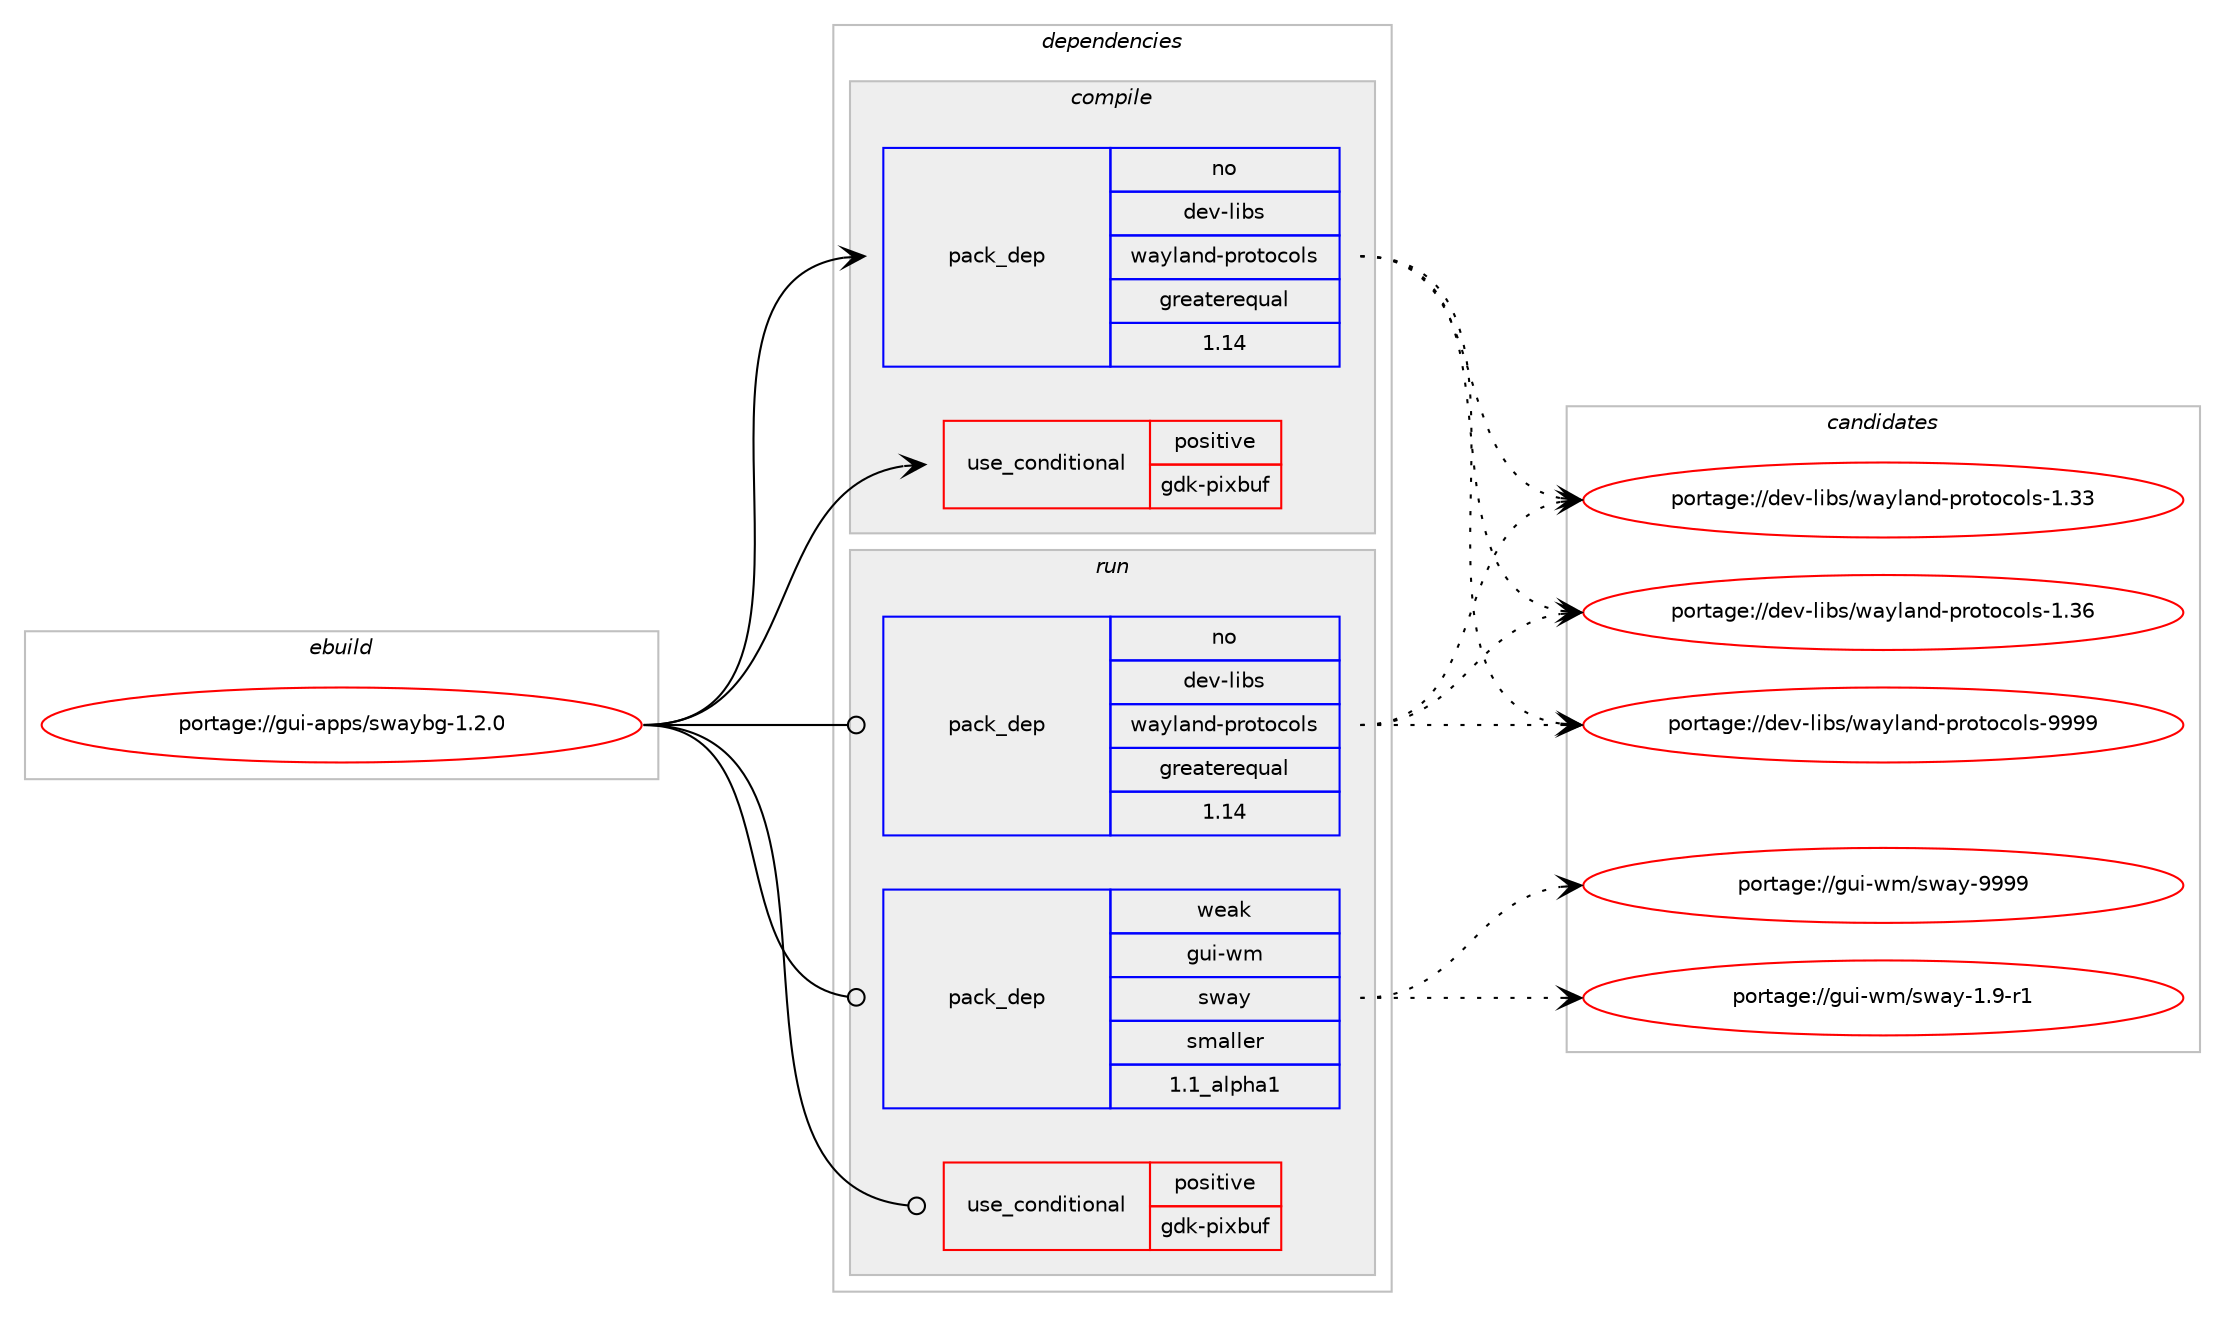 digraph prolog {

# *************
# Graph options
# *************

newrank=true;
concentrate=true;
compound=true;
graph [rankdir=LR,fontname=Helvetica,fontsize=10,ranksep=1.5];#, ranksep=2.5, nodesep=0.2];
edge  [arrowhead=vee];
node  [fontname=Helvetica,fontsize=10];

# **********
# The ebuild
# **********

subgraph cluster_leftcol {
color=gray;
rank=same;
label=<<i>ebuild</i>>;
id [label="portage://gui-apps/swaybg-1.2.0", color=red, width=4, href="../gui-apps/swaybg-1.2.0.svg"];
}

# ****************
# The dependencies
# ****************

subgraph cluster_midcol {
color=gray;
label=<<i>dependencies</i>>;
subgraph cluster_compile {
fillcolor="#eeeeee";
style=filled;
label=<<i>compile</i>>;
subgraph cond64684 {
dependency120829 [label=<<TABLE BORDER="0" CELLBORDER="1" CELLSPACING="0" CELLPADDING="4"><TR><TD ROWSPAN="3" CELLPADDING="10">use_conditional</TD></TR><TR><TD>positive</TD></TR><TR><TD>gdk-pixbuf</TD></TR></TABLE>>, shape=none, color=red];
# *** BEGIN UNKNOWN DEPENDENCY TYPE (TODO) ***
# dependency120829 -> package_dependency(portage://gui-apps/swaybg-1.2.0,install,no,x11-libs,gdk-pixbuf,none,[,,],[],[])
# *** END UNKNOWN DEPENDENCY TYPE (TODO) ***

}
id:e -> dependency120829:w [weight=20,style="solid",arrowhead="vee"];
# *** BEGIN UNKNOWN DEPENDENCY TYPE (TODO) ***
# id -> package_dependency(portage://gui-apps/swaybg-1.2.0,install,no,dev-libs,wayland,none,[,,],[],[])
# *** END UNKNOWN DEPENDENCY TYPE (TODO) ***

subgraph pack54608 {
dependency120830 [label=<<TABLE BORDER="0" CELLBORDER="1" CELLSPACING="0" CELLPADDING="4" WIDTH="220"><TR><TD ROWSPAN="6" CELLPADDING="30">pack_dep</TD></TR><TR><TD WIDTH="110">no</TD></TR><TR><TD>dev-libs</TD></TR><TR><TD>wayland-protocols</TD></TR><TR><TD>greaterequal</TD></TR><TR><TD>1.14</TD></TR></TABLE>>, shape=none, color=blue];
}
id:e -> dependency120830:w [weight=20,style="solid",arrowhead="vee"];
# *** BEGIN UNKNOWN DEPENDENCY TYPE (TODO) ***
# id -> package_dependency(portage://gui-apps/swaybg-1.2.0,install,no,x11-libs,cairo,none,[,,],[],[])
# *** END UNKNOWN DEPENDENCY TYPE (TODO) ***

}
subgraph cluster_compileandrun {
fillcolor="#eeeeee";
style=filled;
label=<<i>compile and run</i>>;
}
subgraph cluster_run {
fillcolor="#eeeeee";
style=filled;
label=<<i>run</i>>;
subgraph cond64685 {
dependency120831 [label=<<TABLE BORDER="0" CELLBORDER="1" CELLSPACING="0" CELLPADDING="4"><TR><TD ROWSPAN="3" CELLPADDING="10">use_conditional</TD></TR><TR><TD>positive</TD></TR><TR><TD>gdk-pixbuf</TD></TR></TABLE>>, shape=none, color=red];
# *** BEGIN UNKNOWN DEPENDENCY TYPE (TODO) ***
# dependency120831 -> package_dependency(portage://gui-apps/swaybg-1.2.0,run,no,x11-libs,gdk-pixbuf,none,[,,],[],[])
# *** END UNKNOWN DEPENDENCY TYPE (TODO) ***

}
id:e -> dependency120831:w [weight=20,style="solid",arrowhead="odot"];
# *** BEGIN UNKNOWN DEPENDENCY TYPE (TODO) ***
# id -> package_dependency(portage://gui-apps/swaybg-1.2.0,run,no,dev-libs,wayland,none,[,,],[],[])
# *** END UNKNOWN DEPENDENCY TYPE (TODO) ***

subgraph pack54609 {
dependency120832 [label=<<TABLE BORDER="0" CELLBORDER="1" CELLSPACING="0" CELLPADDING="4" WIDTH="220"><TR><TD ROWSPAN="6" CELLPADDING="30">pack_dep</TD></TR><TR><TD WIDTH="110">no</TD></TR><TR><TD>dev-libs</TD></TR><TR><TD>wayland-protocols</TD></TR><TR><TD>greaterequal</TD></TR><TR><TD>1.14</TD></TR></TABLE>>, shape=none, color=blue];
}
id:e -> dependency120832:w [weight=20,style="solid",arrowhead="odot"];
# *** BEGIN UNKNOWN DEPENDENCY TYPE (TODO) ***
# id -> package_dependency(portage://gui-apps/swaybg-1.2.0,run,no,x11-libs,cairo,none,[,,],[],[])
# *** END UNKNOWN DEPENDENCY TYPE (TODO) ***

subgraph pack54610 {
dependency120833 [label=<<TABLE BORDER="0" CELLBORDER="1" CELLSPACING="0" CELLPADDING="4" WIDTH="220"><TR><TD ROWSPAN="6" CELLPADDING="30">pack_dep</TD></TR><TR><TD WIDTH="110">weak</TD></TR><TR><TD>gui-wm</TD></TR><TR><TD>sway</TD></TR><TR><TD>smaller</TD></TR><TR><TD>1.1_alpha1</TD></TR></TABLE>>, shape=none, color=blue];
}
id:e -> dependency120833:w [weight=20,style="solid",arrowhead="odot"];
}
}

# **************
# The candidates
# **************

subgraph cluster_choices {
rank=same;
color=gray;
label=<<i>candidates</i>>;

subgraph choice54608 {
color=black;
nodesep=1;
choice100101118451081059811547119971211089711010045112114111116111991111081154549465151 [label="portage://dev-libs/wayland-protocols-1.33", color=red, width=4,href="../dev-libs/wayland-protocols-1.33.svg"];
choice100101118451081059811547119971211089711010045112114111116111991111081154549465154 [label="portage://dev-libs/wayland-protocols-1.36", color=red, width=4,href="../dev-libs/wayland-protocols-1.36.svg"];
choice100101118451081059811547119971211089711010045112114111116111991111081154557575757 [label="portage://dev-libs/wayland-protocols-9999", color=red, width=4,href="../dev-libs/wayland-protocols-9999.svg"];
dependency120830:e -> choice100101118451081059811547119971211089711010045112114111116111991111081154549465151:w [style=dotted,weight="100"];
dependency120830:e -> choice100101118451081059811547119971211089711010045112114111116111991111081154549465154:w [style=dotted,weight="100"];
dependency120830:e -> choice100101118451081059811547119971211089711010045112114111116111991111081154557575757:w [style=dotted,weight="100"];
}
subgraph choice54609 {
color=black;
nodesep=1;
choice100101118451081059811547119971211089711010045112114111116111991111081154549465151 [label="portage://dev-libs/wayland-protocols-1.33", color=red, width=4,href="../dev-libs/wayland-protocols-1.33.svg"];
choice100101118451081059811547119971211089711010045112114111116111991111081154549465154 [label="portage://dev-libs/wayland-protocols-1.36", color=red, width=4,href="../dev-libs/wayland-protocols-1.36.svg"];
choice100101118451081059811547119971211089711010045112114111116111991111081154557575757 [label="portage://dev-libs/wayland-protocols-9999", color=red, width=4,href="../dev-libs/wayland-protocols-9999.svg"];
dependency120832:e -> choice100101118451081059811547119971211089711010045112114111116111991111081154549465151:w [style=dotted,weight="100"];
dependency120832:e -> choice100101118451081059811547119971211089711010045112114111116111991111081154549465154:w [style=dotted,weight="100"];
dependency120832:e -> choice100101118451081059811547119971211089711010045112114111116111991111081154557575757:w [style=dotted,weight="100"];
}
subgraph choice54610 {
color=black;
nodesep=1;
choice103117105451191094711511997121454946574511449 [label="portage://gui-wm/sway-1.9-r1", color=red, width=4,href="../gui-wm/sway-1.9-r1.svg"];
choice1031171054511910947115119971214557575757 [label="portage://gui-wm/sway-9999", color=red, width=4,href="../gui-wm/sway-9999.svg"];
dependency120833:e -> choice103117105451191094711511997121454946574511449:w [style=dotted,weight="100"];
dependency120833:e -> choice1031171054511910947115119971214557575757:w [style=dotted,weight="100"];
}
}

}
